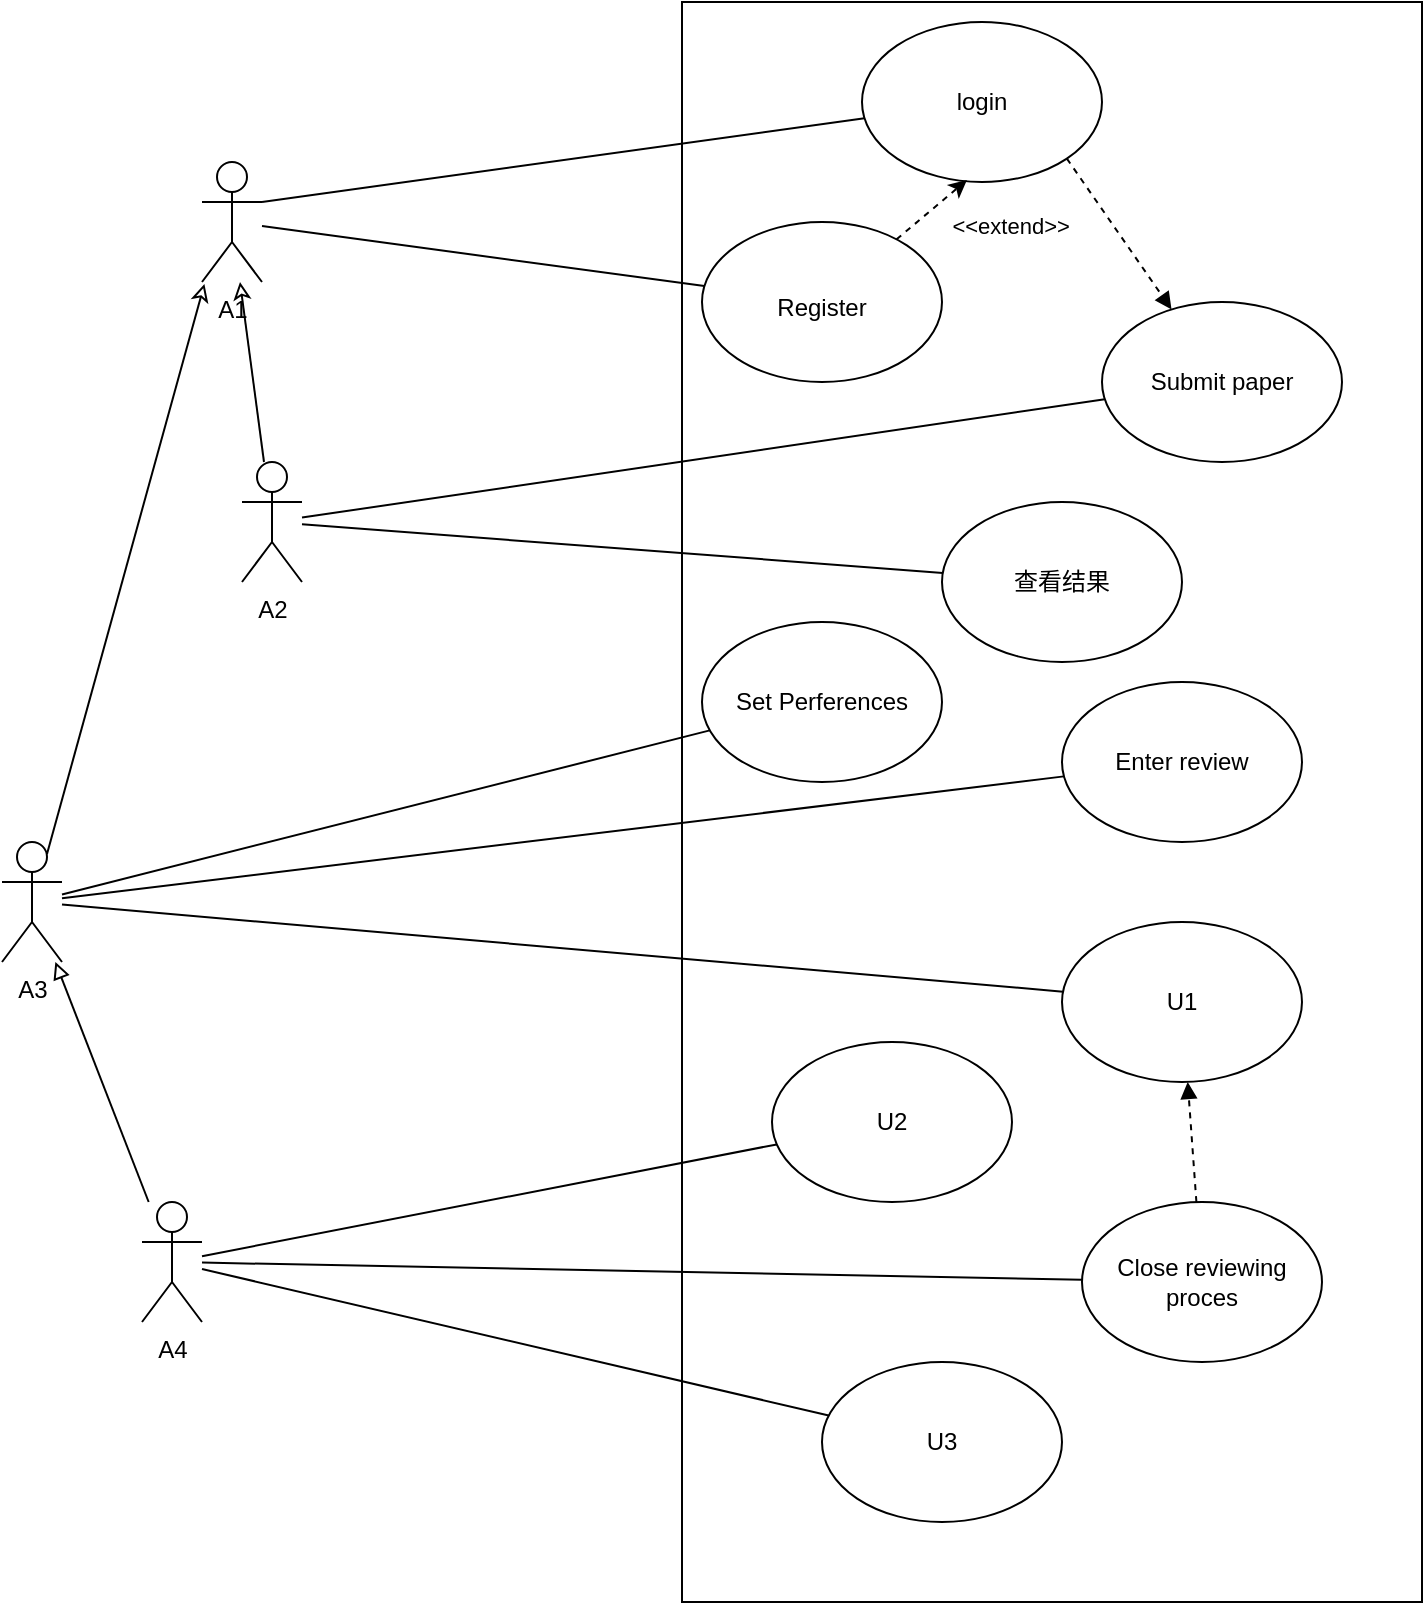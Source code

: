 <mxfile version="14.5.3" type="github">
  <diagram id="QTfJSeq6WGxdEiFWBYVF" name="Page-1">
    <mxGraphModel dx="1038" dy="580" grid="1" gridSize="10" guides="1" tooltips="1" connect="1" arrows="1" fold="1" page="1" pageScale="1" pageWidth="850" pageHeight="1100" math="0" shadow="0">
      <root>
        <mxCell id="0" />
        <mxCell id="1" parent="0" />
        <mxCell id="ODcc3aQruuiEYu0Jpv3q-2" value="" style="rounded=0;whiteSpace=wrap;html=1;" vertex="1" parent="1">
          <mxGeometry x="380" y="80" width="370" height="800" as="geometry" />
        </mxCell>
        <mxCell id="ODcc3aQruuiEYu0Jpv3q-4" style="rounded=0;orthogonalLoop=1;jettySize=auto;html=1;endArrow=none;endFill=0;" edge="1" parent="1" target="ODcc3aQruuiEYu0Jpv3q-3">
          <mxGeometry relative="1" as="geometry">
            <mxPoint x="170" y="180" as="sourcePoint" />
          </mxGeometry>
        </mxCell>
        <mxCell id="ODcc3aQruuiEYu0Jpv3q-6" value="" style="edgeStyle=none;rounded=0;orthogonalLoop=1;jettySize=auto;html=1;endArrow=none;endFill=0;" edge="1" parent="1" source="ODcc3aQruuiEYu0Jpv3q-1" target="ODcc3aQruuiEYu0Jpv3q-5">
          <mxGeometry relative="1" as="geometry" />
        </mxCell>
        <mxCell id="ODcc3aQruuiEYu0Jpv3q-1" value="A1" style="shape=umlActor;verticalLabelPosition=bottom;verticalAlign=top;html=1;outlineConnect=0;" vertex="1" parent="1">
          <mxGeometry x="140" y="160" width="30" height="60" as="geometry" />
        </mxCell>
        <mxCell id="ODcc3aQruuiEYu0Jpv3q-16" style="edgeStyle=none;rounded=0;orthogonalLoop=1;jettySize=auto;html=1;exitX=1;exitY=1;exitDx=0;exitDy=0;endArrow=block;endFill=1;dashed=1;" edge="1" parent="1" source="ODcc3aQruuiEYu0Jpv3q-3" target="ODcc3aQruuiEYu0Jpv3q-14">
          <mxGeometry relative="1" as="geometry" />
        </mxCell>
        <mxCell id="ODcc3aQruuiEYu0Jpv3q-3" value="login" style="ellipse;whiteSpace=wrap;html=1;" vertex="1" parent="1">
          <mxGeometry x="470" y="90" width="120" height="80" as="geometry" />
        </mxCell>
        <mxCell id="ODcc3aQruuiEYu0Jpv3q-7" style="edgeStyle=none;rounded=0;orthogonalLoop=1;jettySize=auto;html=1;entryX=0.437;entryY=0.988;entryDx=0;entryDy=0;entryPerimeter=0;endArrow=classic;endFill=1;dashed=1;" edge="1" parent="1" source="ODcc3aQruuiEYu0Jpv3q-5" target="ODcc3aQruuiEYu0Jpv3q-3">
          <mxGeometry relative="1" as="geometry" />
        </mxCell>
        <mxCell id="ODcc3aQruuiEYu0Jpv3q-8" value="&amp;nbsp; &amp;lt;&amp;lt;extend&amp;gt;&amp;gt;" style="edgeLabel;html=1;align=center;verticalAlign=middle;resizable=0;points=[];" vertex="1" connectable="0" parent="ODcc3aQruuiEYu0Jpv3q-7">
          <mxGeometry x="-0.418" y="-2" relative="1" as="geometry">
            <mxPoint x="41.91" as="offset" />
          </mxGeometry>
        </mxCell>
        <mxCell id="ODcc3aQruuiEYu0Jpv3q-5" value="&lt;br&gt;&lt;br&gt;Register" style="ellipse;whiteSpace=wrap;html=1;verticalAlign=top;" vertex="1" parent="1">
          <mxGeometry x="390" y="190" width="120" height="80" as="geometry" />
        </mxCell>
        <mxCell id="ODcc3aQruuiEYu0Jpv3q-27" style="edgeStyle=none;rounded=0;orthogonalLoop=1;jettySize=auto;html=1;endArrow=none;endFill=0;" edge="1" parent="1" source="ODcc3aQruuiEYu0Jpv3q-9" target="ODcc3aQruuiEYu0Jpv3q-21">
          <mxGeometry relative="1" as="geometry" />
        </mxCell>
        <mxCell id="ODcc3aQruuiEYu0Jpv3q-28" style="edgeStyle=none;rounded=0;orthogonalLoop=1;jettySize=auto;html=1;endArrow=none;endFill=0;" edge="1" parent="1" source="ODcc3aQruuiEYu0Jpv3q-9" target="ODcc3aQruuiEYu0Jpv3q-22">
          <mxGeometry relative="1" as="geometry" />
        </mxCell>
        <mxCell id="ODcc3aQruuiEYu0Jpv3q-29" style="edgeStyle=none;rounded=0;orthogonalLoop=1;jettySize=auto;html=1;endArrow=none;endFill=0;" edge="1" parent="1" source="ODcc3aQruuiEYu0Jpv3q-9" target="ODcc3aQruuiEYu0Jpv3q-23">
          <mxGeometry relative="1" as="geometry" />
        </mxCell>
        <mxCell id="ODcc3aQruuiEYu0Jpv3q-9" value="A3" style="shape=umlActor;verticalLabelPosition=bottom;verticalAlign=top;html=1;outlineConnect=0;" vertex="1" parent="1">
          <mxGeometry x="40" y="500" width="30" height="60" as="geometry" />
        </mxCell>
        <mxCell id="ODcc3aQruuiEYu0Jpv3q-10" value="" style="endArrow=classic;html=1;exitX=0.75;exitY=0.1;exitDx=0;exitDy=0;exitPerimeter=0;endFill=0;" edge="1" parent="1" source="ODcc3aQruuiEYu0Jpv3q-9">
          <mxGeometry width="50" height="50" relative="1" as="geometry">
            <mxPoint x="92.5" y="327" as="sourcePoint" />
            <mxPoint x="141.213" y="221" as="targetPoint" />
          </mxGeometry>
        </mxCell>
        <mxCell id="ODcc3aQruuiEYu0Jpv3q-12" style="edgeStyle=none;rounded=0;orthogonalLoop=1;jettySize=auto;html=1;endArrow=classic;endFill=0;" edge="1" parent="1" source="ODcc3aQruuiEYu0Jpv3q-11" target="ODcc3aQruuiEYu0Jpv3q-1">
          <mxGeometry relative="1" as="geometry" />
        </mxCell>
        <mxCell id="ODcc3aQruuiEYu0Jpv3q-15" style="edgeStyle=none;rounded=0;orthogonalLoop=1;jettySize=auto;html=1;endArrow=none;endFill=0;" edge="1" parent="1" source="ODcc3aQruuiEYu0Jpv3q-11" target="ODcc3aQruuiEYu0Jpv3q-14">
          <mxGeometry relative="1" as="geometry" />
        </mxCell>
        <mxCell id="ODcc3aQruuiEYu0Jpv3q-18" style="edgeStyle=none;rounded=0;orthogonalLoop=1;jettySize=auto;html=1;endArrow=none;endFill=0;" edge="1" parent="1" source="ODcc3aQruuiEYu0Jpv3q-11" target="ODcc3aQruuiEYu0Jpv3q-17">
          <mxGeometry relative="1" as="geometry" />
        </mxCell>
        <mxCell id="ODcc3aQruuiEYu0Jpv3q-11" value="A2" style="shape=umlActor;verticalLabelPosition=bottom;verticalAlign=top;html=1;" vertex="1" parent="1">
          <mxGeometry x="160" y="310" width="30" height="60" as="geometry" />
        </mxCell>
        <mxCell id="ODcc3aQruuiEYu0Jpv3q-14" value="Submit paper" style="ellipse;whiteSpace=wrap;html=1;" vertex="1" parent="1">
          <mxGeometry x="590" y="230" width="120" height="80" as="geometry" />
        </mxCell>
        <mxCell id="ODcc3aQruuiEYu0Jpv3q-17" value="查看结果" style="ellipse;whiteSpace=wrap;html=1;" vertex="1" parent="1">
          <mxGeometry x="510" y="330" width="120" height="80" as="geometry" />
        </mxCell>
        <mxCell id="ODcc3aQruuiEYu0Jpv3q-21" value="Set Perferences" style="ellipse;whiteSpace=wrap;html=1;" vertex="1" parent="1">
          <mxGeometry x="390" y="390" width="120" height="80" as="geometry" />
        </mxCell>
        <mxCell id="ODcc3aQruuiEYu0Jpv3q-22" value="Enter review" style="ellipse;whiteSpace=wrap;html=1;" vertex="1" parent="1">
          <mxGeometry x="570" y="420" width="120" height="80" as="geometry" />
        </mxCell>
        <mxCell id="ODcc3aQruuiEYu0Jpv3q-23" value="U1" style="ellipse;whiteSpace=wrap;html=1;" vertex="1" parent="1">
          <mxGeometry x="570" y="540" width="120" height="80" as="geometry" />
        </mxCell>
        <mxCell id="ODcc3aQruuiEYu0Jpv3q-35" value="" style="edgeStyle=none;rounded=0;orthogonalLoop=1;jettySize=auto;html=1;endArrow=block;endFill=1;dashed=1;" edge="1" parent="1" source="ODcc3aQruuiEYu0Jpv3q-24" target="ODcc3aQruuiEYu0Jpv3q-23">
          <mxGeometry relative="1" as="geometry" />
        </mxCell>
        <mxCell id="ODcc3aQruuiEYu0Jpv3q-24" value="Close reviewing proces" style="ellipse;whiteSpace=wrap;html=1;" vertex="1" parent="1">
          <mxGeometry x="580" y="680" width="120" height="80" as="geometry" />
        </mxCell>
        <mxCell id="ODcc3aQruuiEYu0Jpv3q-25" value="U2" style="ellipse;whiteSpace=wrap;html=1;" vertex="1" parent="1">
          <mxGeometry x="425" y="600" width="120" height="80" as="geometry" />
        </mxCell>
        <mxCell id="ODcc3aQruuiEYu0Jpv3q-26" value="U3" style="ellipse;whiteSpace=wrap;html=1;" vertex="1" parent="1">
          <mxGeometry x="450" y="760" width="120" height="80" as="geometry" />
        </mxCell>
        <mxCell id="ODcc3aQruuiEYu0Jpv3q-31" style="edgeStyle=none;rounded=0;orthogonalLoop=1;jettySize=auto;html=1;endArrow=none;endFill=0;" edge="1" parent="1" source="ODcc3aQruuiEYu0Jpv3q-30" target="ODcc3aQruuiEYu0Jpv3q-25">
          <mxGeometry relative="1" as="geometry" />
        </mxCell>
        <mxCell id="ODcc3aQruuiEYu0Jpv3q-32" style="edgeStyle=none;rounded=0;orthogonalLoop=1;jettySize=auto;html=1;endArrow=none;endFill=0;" edge="1" parent="1" source="ODcc3aQruuiEYu0Jpv3q-30" target="ODcc3aQruuiEYu0Jpv3q-24">
          <mxGeometry relative="1" as="geometry" />
        </mxCell>
        <mxCell id="ODcc3aQruuiEYu0Jpv3q-33" style="edgeStyle=none;rounded=0;orthogonalLoop=1;jettySize=auto;html=1;endArrow=none;endFill=0;" edge="1" parent="1" source="ODcc3aQruuiEYu0Jpv3q-30" target="ODcc3aQruuiEYu0Jpv3q-26">
          <mxGeometry relative="1" as="geometry" />
        </mxCell>
        <mxCell id="ODcc3aQruuiEYu0Jpv3q-34" style="edgeStyle=none;rounded=0;orthogonalLoop=1;jettySize=auto;html=1;endArrow=block;endFill=0;" edge="1" parent="1" source="ODcc3aQruuiEYu0Jpv3q-30" target="ODcc3aQruuiEYu0Jpv3q-9">
          <mxGeometry relative="1" as="geometry" />
        </mxCell>
        <mxCell id="ODcc3aQruuiEYu0Jpv3q-30" value="A4" style="shape=umlActor;verticalLabelPosition=bottom;verticalAlign=top;html=1;outlineConnect=0;" vertex="1" parent="1">
          <mxGeometry x="110" y="680" width="30" height="60" as="geometry" />
        </mxCell>
      </root>
    </mxGraphModel>
  </diagram>
</mxfile>
